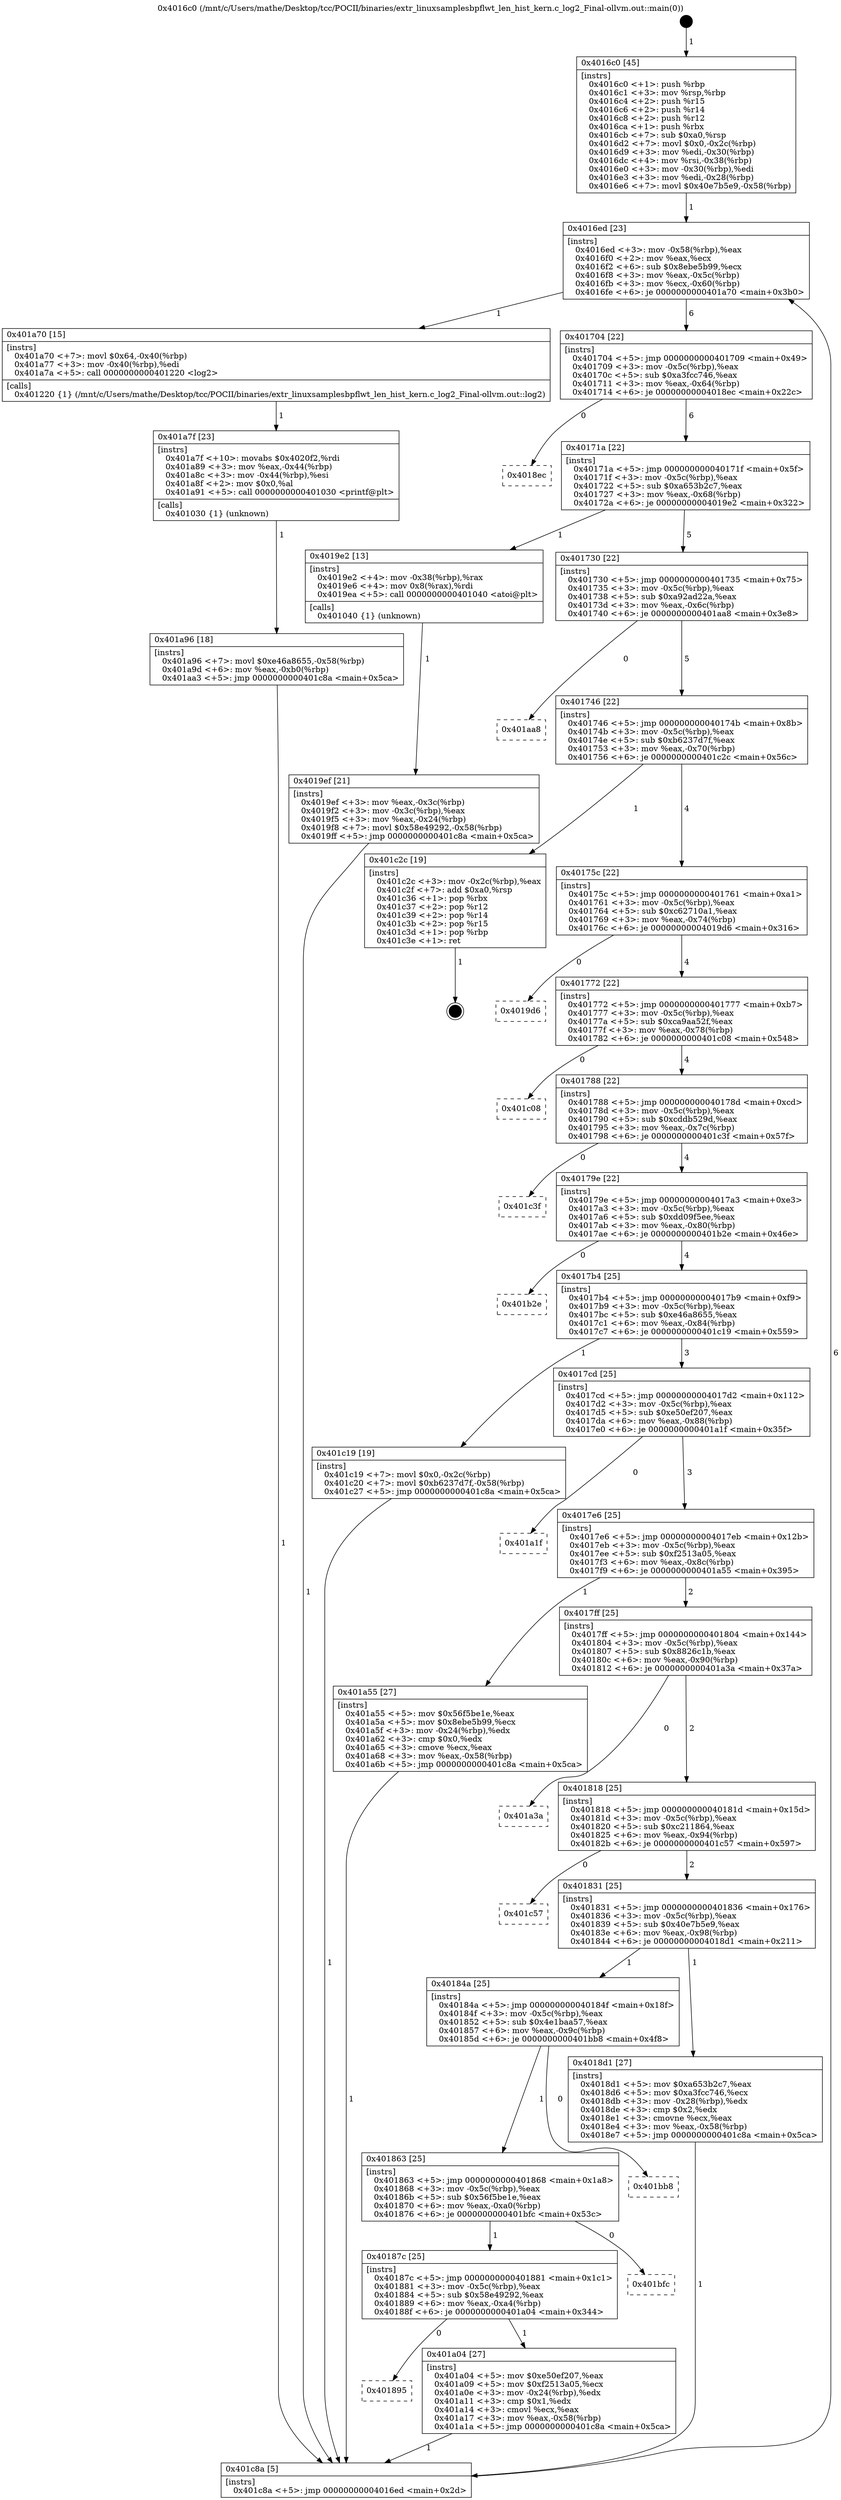 digraph "0x4016c0" {
  label = "0x4016c0 (/mnt/c/Users/mathe/Desktop/tcc/POCII/binaries/extr_linuxsamplesbpflwt_len_hist_kern.c_log2_Final-ollvm.out::main(0))"
  labelloc = "t"
  node[shape=record]

  Entry [label="",width=0.3,height=0.3,shape=circle,fillcolor=black,style=filled]
  "0x4016ed" [label="{
     0x4016ed [23]\l
     | [instrs]\l
     &nbsp;&nbsp;0x4016ed \<+3\>: mov -0x58(%rbp),%eax\l
     &nbsp;&nbsp;0x4016f0 \<+2\>: mov %eax,%ecx\l
     &nbsp;&nbsp;0x4016f2 \<+6\>: sub $0x8ebe5b99,%ecx\l
     &nbsp;&nbsp;0x4016f8 \<+3\>: mov %eax,-0x5c(%rbp)\l
     &nbsp;&nbsp;0x4016fb \<+3\>: mov %ecx,-0x60(%rbp)\l
     &nbsp;&nbsp;0x4016fe \<+6\>: je 0000000000401a70 \<main+0x3b0\>\l
  }"]
  "0x401a70" [label="{
     0x401a70 [15]\l
     | [instrs]\l
     &nbsp;&nbsp;0x401a70 \<+7\>: movl $0x64,-0x40(%rbp)\l
     &nbsp;&nbsp;0x401a77 \<+3\>: mov -0x40(%rbp),%edi\l
     &nbsp;&nbsp;0x401a7a \<+5\>: call 0000000000401220 \<log2\>\l
     | [calls]\l
     &nbsp;&nbsp;0x401220 \{1\} (/mnt/c/Users/mathe/Desktop/tcc/POCII/binaries/extr_linuxsamplesbpflwt_len_hist_kern.c_log2_Final-ollvm.out::log2)\l
  }"]
  "0x401704" [label="{
     0x401704 [22]\l
     | [instrs]\l
     &nbsp;&nbsp;0x401704 \<+5\>: jmp 0000000000401709 \<main+0x49\>\l
     &nbsp;&nbsp;0x401709 \<+3\>: mov -0x5c(%rbp),%eax\l
     &nbsp;&nbsp;0x40170c \<+5\>: sub $0xa3fcc746,%eax\l
     &nbsp;&nbsp;0x401711 \<+3\>: mov %eax,-0x64(%rbp)\l
     &nbsp;&nbsp;0x401714 \<+6\>: je 00000000004018ec \<main+0x22c\>\l
  }"]
  Exit [label="",width=0.3,height=0.3,shape=circle,fillcolor=black,style=filled,peripheries=2]
  "0x4018ec" [label="{
     0x4018ec\l
  }", style=dashed]
  "0x40171a" [label="{
     0x40171a [22]\l
     | [instrs]\l
     &nbsp;&nbsp;0x40171a \<+5\>: jmp 000000000040171f \<main+0x5f\>\l
     &nbsp;&nbsp;0x40171f \<+3\>: mov -0x5c(%rbp),%eax\l
     &nbsp;&nbsp;0x401722 \<+5\>: sub $0xa653b2c7,%eax\l
     &nbsp;&nbsp;0x401727 \<+3\>: mov %eax,-0x68(%rbp)\l
     &nbsp;&nbsp;0x40172a \<+6\>: je 00000000004019e2 \<main+0x322\>\l
  }"]
  "0x401a96" [label="{
     0x401a96 [18]\l
     | [instrs]\l
     &nbsp;&nbsp;0x401a96 \<+7\>: movl $0xe46a8655,-0x58(%rbp)\l
     &nbsp;&nbsp;0x401a9d \<+6\>: mov %eax,-0xb0(%rbp)\l
     &nbsp;&nbsp;0x401aa3 \<+5\>: jmp 0000000000401c8a \<main+0x5ca\>\l
  }"]
  "0x4019e2" [label="{
     0x4019e2 [13]\l
     | [instrs]\l
     &nbsp;&nbsp;0x4019e2 \<+4\>: mov -0x38(%rbp),%rax\l
     &nbsp;&nbsp;0x4019e6 \<+4\>: mov 0x8(%rax),%rdi\l
     &nbsp;&nbsp;0x4019ea \<+5\>: call 0000000000401040 \<atoi@plt\>\l
     | [calls]\l
     &nbsp;&nbsp;0x401040 \{1\} (unknown)\l
  }"]
  "0x401730" [label="{
     0x401730 [22]\l
     | [instrs]\l
     &nbsp;&nbsp;0x401730 \<+5\>: jmp 0000000000401735 \<main+0x75\>\l
     &nbsp;&nbsp;0x401735 \<+3\>: mov -0x5c(%rbp),%eax\l
     &nbsp;&nbsp;0x401738 \<+5\>: sub $0xa92ad22a,%eax\l
     &nbsp;&nbsp;0x40173d \<+3\>: mov %eax,-0x6c(%rbp)\l
     &nbsp;&nbsp;0x401740 \<+6\>: je 0000000000401aa8 \<main+0x3e8\>\l
  }"]
  "0x401a7f" [label="{
     0x401a7f [23]\l
     | [instrs]\l
     &nbsp;&nbsp;0x401a7f \<+10\>: movabs $0x4020f2,%rdi\l
     &nbsp;&nbsp;0x401a89 \<+3\>: mov %eax,-0x44(%rbp)\l
     &nbsp;&nbsp;0x401a8c \<+3\>: mov -0x44(%rbp),%esi\l
     &nbsp;&nbsp;0x401a8f \<+2\>: mov $0x0,%al\l
     &nbsp;&nbsp;0x401a91 \<+5\>: call 0000000000401030 \<printf@plt\>\l
     | [calls]\l
     &nbsp;&nbsp;0x401030 \{1\} (unknown)\l
  }"]
  "0x401aa8" [label="{
     0x401aa8\l
  }", style=dashed]
  "0x401746" [label="{
     0x401746 [22]\l
     | [instrs]\l
     &nbsp;&nbsp;0x401746 \<+5\>: jmp 000000000040174b \<main+0x8b\>\l
     &nbsp;&nbsp;0x40174b \<+3\>: mov -0x5c(%rbp),%eax\l
     &nbsp;&nbsp;0x40174e \<+5\>: sub $0xb6237d7f,%eax\l
     &nbsp;&nbsp;0x401753 \<+3\>: mov %eax,-0x70(%rbp)\l
     &nbsp;&nbsp;0x401756 \<+6\>: je 0000000000401c2c \<main+0x56c\>\l
  }"]
  "0x401895" [label="{
     0x401895\l
  }", style=dashed]
  "0x401c2c" [label="{
     0x401c2c [19]\l
     | [instrs]\l
     &nbsp;&nbsp;0x401c2c \<+3\>: mov -0x2c(%rbp),%eax\l
     &nbsp;&nbsp;0x401c2f \<+7\>: add $0xa0,%rsp\l
     &nbsp;&nbsp;0x401c36 \<+1\>: pop %rbx\l
     &nbsp;&nbsp;0x401c37 \<+2\>: pop %r12\l
     &nbsp;&nbsp;0x401c39 \<+2\>: pop %r14\l
     &nbsp;&nbsp;0x401c3b \<+2\>: pop %r15\l
     &nbsp;&nbsp;0x401c3d \<+1\>: pop %rbp\l
     &nbsp;&nbsp;0x401c3e \<+1\>: ret\l
  }"]
  "0x40175c" [label="{
     0x40175c [22]\l
     | [instrs]\l
     &nbsp;&nbsp;0x40175c \<+5\>: jmp 0000000000401761 \<main+0xa1\>\l
     &nbsp;&nbsp;0x401761 \<+3\>: mov -0x5c(%rbp),%eax\l
     &nbsp;&nbsp;0x401764 \<+5\>: sub $0xc62710a1,%eax\l
     &nbsp;&nbsp;0x401769 \<+3\>: mov %eax,-0x74(%rbp)\l
     &nbsp;&nbsp;0x40176c \<+6\>: je 00000000004019d6 \<main+0x316\>\l
  }"]
  "0x401a04" [label="{
     0x401a04 [27]\l
     | [instrs]\l
     &nbsp;&nbsp;0x401a04 \<+5\>: mov $0xe50ef207,%eax\l
     &nbsp;&nbsp;0x401a09 \<+5\>: mov $0xf2513a05,%ecx\l
     &nbsp;&nbsp;0x401a0e \<+3\>: mov -0x24(%rbp),%edx\l
     &nbsp;&nbsp;0x401a11 \<+3\>: cmp $0x1,%edx\l
     &nbsp;&nbsp;0x401a14 \<+3\>: cmovl %ecx,%eax\l
     &nbsp;&nbsp;0x401a17 \<+3\>: mov %eax,-0x58(%rbp)\l
     &nbsp;&nbsp;0x401a1a \<+5\>: jmp 0000000000401c8a \<main+0x5ca\>\l
  }"]
  "0x4019d6" [label="{
     0x4019d6\l
  }", style=dashed]
  "0x401772" [label="{
     0x401772 [22]\l
     | [instrs]\l
     &nbsp;&nbsp;0x401772 \<+5\>: jmp 0000000000401777 \<main+0xb7\>\l
     &nbsp;&nbsp;0x401777 \<+3\>: mov -0x5c(%rbp),%eax\l
     &nbsp;&nbsp;0x40177a \<+5\>: sub $0xca9aa52f,%eax\l
     &nbsp;&nbsp;0x40177f \<+3\>: mov %eax,-0x78(%rbp)\l
     &nbsp;&nbsp;0x401782 \<+6\>: je 0000000000401c08 \<main+0x548\>\l
  }"]
  "0x40187c" [label="{
     0x40187c [25]\l
     | [instrs]\l
     &nbsp;&nbsp;0x40187c \<+5\>: jmp 0000000000401881 \<main+0x1c1\>\l
     &nbsp;&nbsp;0x401881 \<+3\>: mov -0x5c(%rbp),%eax\l
     &nbsp;&nbsp;0x401884 \<+5\>: sub $0x58e49292,%eax\l
     &nbsp;&nbsp;0x401889 \<+6\>: mov %eax,-0xa4(%rbp)\l
     &nbsp;&nbsp;0x40188f \<+6\>: je 0000000000401a04 \<main+0x344\>\l
  }"]
  "0x401c08" [label="{
     0x401c08\l
  }", style=dashed]
  "0x401788" [label="{
     0x401788 [22]\l
     | [instrs]\l
     &nbsp;&nbsp;0x401788 \<+5\>: jmp 000000000040178d \<main+0xcd\>\l
     &nbsp;&nbsp;0x40178d \<+3\>: mov -0x5c(%rbp),%eax\l
     &nbsp;&nbsp;0x401790 \<+5\>: sub $0xcddb529d,%eax\l
     &nbsp;&nbsp;0x401795 \<+3\>: mov %eax,-0x7c(%rbp)\l
     &nbsp;&nbsp;0x401798 \<+6\>: je 0000000000401c3f \<main+0x57f\>\l
  }"]
  "0x401bfc" [label="{
     0x401bfc\l
  }", style=dashed]
  "0x401c3f" [label="{
     0x401c3f\l
  }", style=dashed]
  "0x40179e" [label="{
     0x40179e [22]\l
     | [instrs]\l
     &nbsp;&nbsp;0x40179e \<+5\>: jmp 00000000004017a3 \<main+0xe3\>\l
     &nbsp;&nbsp;0x4017a3 \<+3\>: mov -0x5c(%rbp),%eax\l
     &nbsp;&nbsp;0x4017a6 \<+5\>: sub $0xdd09f5ee,%eax\l
     &nbsp;&nbsp;0x4017ab \<+3\>: mov %eax,-0x80(%rbp)\l
     &nbsp;&nbsp;0x4017ae \<+6\>: je 0000000000401b2e \<main+0x46e\>\l
  }"]
  "0x401863" [label="{
     0x401863 [25]\l
     | [instrs]\l
     &nbsp;&nbsp;0x401863 \<+5\>: jmp 0000000000401868 \<main+0x1a8\>\l
     &nbsp;&nbsp;0x401868 \<+3\>: mov -0x5c(%rbp),%eax\l
     &nbsp;&nbsp;0x40186b \<+5\>: sub $0x56f5be1e,%eax\l
     &nbsp;&nbsp;0x401870 \<+6\>: mov %eax,-0xa0(%rbp)\l
     &nbsp;&nbsp;0x401876 \<+6\>: je 0000000000401bfc \<main+0x53c\>\l
  }"]
  "0x401b2e" [label="{
     0x401b2e\l
  }", style=dashed]
  "0x4017b4" [label="{
     0x4017b4 [25]\l
     | [instrs]\l
     &nbsp;&nbsp;0x4017b4 \<+5\>: jmp 00000000004017b9 \<main+0xf9\>\l
     &nbsp;&nbsp;0x4017b9 \<+3\>: mov -0x5c(%rbp),%eax\l
     &nbsp;&nbsp;0x4017bc \<+5\>: sub $0xe46a8655,%eax\l
     &nbsp;&nbsp;0x4017c1 \<+6\>: mov %eax,-0x84(%rbp)\l
     &nbsp;&nbsp;0x4017c7 \<+6\>: je 0000000000401c19 \<main+0x559\>\l
  }"]
  "0x401bb8" [label="{
     0x401bb8\l
  }", style=dashed]
  "0x401c19" [label="{
     0x401c19 [19]\l
     | [instrs]\l
     &nbsp;&nbsp;0x401c19 \<+7\>: movl $0x0,-0x2c(%rbp)\l
     &nbsp;&nbsp;0x401c20 \<+7\>: movl $0xb6237d7f,-0x58(%rbp)\l
     &nbsp;&nbsp;0x401c27 \<+5\>: jmp 0000000000401c8a \<main+0x5ca\>\l
  }"]
  "0x4017cd" [label="{
     0x4017cd [25]\l
     | [instrs]\l
     &nbsp;&nbsp;0x4017cd \<+5\>: jmp 00000000004017d2 \<main+0x112\>\l
     &nbsp;&nbsp;0x4017d2 \<+3\>: mov -0x5c(%rbp),%eax\l
     &nbsp;&nbsp;0x4017d5 \<+5\>: sub $0xe50ef207,%eax\l
     &nbsp;&nbsp;0x4017da \<+6\>: mov %eax,-0x88(%rbp)\l
     &nbsp;&nbsp;0x4017e0 \<+6\>: je 0000000000401a1f \<main+0x35f\>\l
  }"]
  "0x4019ef" [label="{
     0x4019ef [21]\l
     | [instrs]\l
     &nbsp;&nbsp;0x4019ef \<+3\>: mov %eax,-0x3c(%rbp)\l
     &nbsp;&nbsp;0x4019f2 \<+3\>: mov -0x3c(%rbp),%eax\l
     &nbsp;&nbsp;0x4019f5 \<+3\>: mov %eax,-0x24(%rbp)\l
     &nbsp;&nbsp;0x4019f8 \<+7\>: movl $0x58e49292,-0x58(%rbp)\l
     &nbsp;&nbsp;0x4019ff \<+5\>: jmp 0000000000401c8a \<main+0x5ca\>\l
  }"]
  "0x401a1f" [label="{
     0x401a1f\l
  }", style=dashed]
  "0x4017e6" [label="{
     0x4017e6 [25]\l
     | [instrs]\l
     &nbsp;&nbsp;0x4017e6 \<+5\>: jmp 00000000004017eb \<main+0x12b\>\l
     &nbsp;&nbsp;0x4017eb \<+3\>: mov -0x5c(%rbp),%eax\l
     &nbsp;&nbsp;0x4017ee \<+5\>: sub $0xf2513a05,%eax\l
     &nbsp;&nbsp;0x4017f3 \<+6\>: mov %eax,-0x8c(%rbp)\l
     &nbsp;&nbsp;0x4017f9 \<+6\>: je 0000000000401a55 \<main+0x395\>\l
  }"]
  "0x4016c0" [label="{
     0x4016c0 [45]\l
     | [instrs]\l
     &nbsp;&nbsp;0x4016c0 \<+1\>: push %rbp\l
     &nbsp;&nbsp;0x4016c1 \<+3\>: mov %rsp,%rbp\l
     &nbsp;&nbsp;0x4016c4 \<+2\>: push %r15\l
     &nbsp;&nbsp;0x4016c6 \<+2\>: push %r14\l
     &nbsp;&nbsp;0x4016c8 \<+2\>: push %r12\l
     &nbsp;&nbsp;0x4016ca \<+1\>: push %rbx\l
     &nbsp;&nbsp;0x4016cb \<+7\>: sub $0xa0,%rsp\l
     &nbsp;&nbsp;0x4016d2 \<+7\>: movl $0x0,-0x2c(%rbp)\l
     &nbsp;&nbsp;0x4016d9 \<+3\>: mov %edi,-0x30(%rbp)\l
     &nbsp;&nbsp;0x4016dc \<+4\>: mov %rsi,-0x38(%rbp)\l
     &nbsp;&nbsp;0x4016e0 \<+3\>: mov -0x30(%rbp),%edi\l
     &nbsp;&nbsp;0x4016e3 \<+3\>: mov %edi,-0x28(%rbp)\l
     &nbsp;&nbsp;0x4016e6 \<+7\>: movl $0x40e7b5e9,-0x58(%rbp)\l
  }"]
  "0x401a55" [label="{
     0x401a55 [27]\l
     | [instrs]\l
     &nbsp;&nbsp;0x401a55 \<+5\>: mov $0x56f5be1e,%eax\l
     &nbsp;&nbsp;0x401a5a \<+5\>: mov $0x8ebe5b99,%ecx\l
     &nbsp;&nbsp;0x401a5f \<+3\>: mov -0x24(%rbp),%edx\l
     &nbsp;&nbsp;0x401a62 \<+3\>: cmp $0x0,%edx\l
     &nbsp;&nbsp;0x401a65 \<+3\>: cmove %ecx,%eax\l
     &nbsp;&nbsp;0x401a68 \<+3\>: mov %eax,-0x58(%rbp)\l
     &nbsp;&nbsp;0x401a6b \<+5\>: jmp 0000000000401c8a \<main+0x5ca\>\l
  }"]
  "0x4017ff" [label="{
     0x4017ff [25]\l
     | [instrs]\l
     &nbsp;&nbsp;0x4017ff \<+5\>: jmp 0000000000401804 \<main+0x144\>\l
     &nbsp;&nbsp;0x401804 \<+3\>: mov -0x5c(%rbp),%eax\l
     &nbsp;&nbsp;0x401807 \<+5\>: sub $0x8826c1b,%eax\l
     &nbsp;&nbsp;0x40180c \<+6\>: mov %eax,-0x90(%rbp)\l
     &nbsp;&nbsp;0x401812 \<+6\>: je 0000000000401a3a \<main+0x37a\>\l
  }"]
  "0x401c8a" [label="{
     0x401c8a [5]\l
     | [instrs]\l
     &nbsp;&nbsp;0x401c8a \<+5\>: jmp 00000000004016ed \<main+0x2d\>\l
  }"]
  "0x401a3a" [label="{
     0x401a3a\l
  }", style=dashed]
  "0x401818" [label="{
     0x401818 [25]\l
     | [instrs]\l
     &nbsp;&nbsp;0x401818 \<+5\>: jmp 000000000040181d \<main+0x15d\>\l
     &nbsp;&nbsp;0x40181d \<+3\>: mov -0x5c(%rbp),%eax\l
     &nbsp;&nbsp;0x401820 \<+5\>: sub $0xc211864,%eax\l
     &nbsp;&nbsp;0x401825 \<+6\>: mov %eax,-0x94(%rbp)\l
     &nbsp;&nbsp;0x40182b \<+6\>: je 0000000000401c57 \<main+0x597\>\l
  }"]
  "0x40184a" [label="{
     0x40184a [25]\l
     | [instrs]\l
     &nbsp;&nbsp;0x40184a \<+5\>: jmp 000000000040184f \<main+0x18f\>\l
     &nbsp;&nbsp;0x40184f \<+3\>: mov -0x5c(%rbp),%eax\l
     &nbsp;&nbsp;0x401852 \<+5\>: sub $0x4e1baa57,%eax\l
     &nbsp;&nbsp;0x401857 \<+6\>: mov %eax,-0x9c(%rbp)\l
     &nbsp;&nbsp;0x40185d \<+6\>: je 0000000000401bb8 \<main+0x4f8\>\l
  }"]
  "0x401c57" [label="{
     0x401c57\l
  }", style=dashed]
  "0x401831" [label="{
     0x401831 [25]\l
     | [instrs]\l
     &nbsp;&nbsp;0x401831 \<+5\>: jmp 0000000000401836 \<main+0x176\>\l
     &nbsp;&nbsp;0x401836 \<+3\>: mov -0x5c(%rbp),%eax\l
     &nbsp;&nbsp;0x401839 \<+5\>: sub $0x40e7b5e9,%eax\l
     &nbsp;&nbsp;0x40183e \<+6\>: mov %eax,-0x98(%rbp)\l
     &nbsp;&nbsp;0x401844 \<+6\>: je 00000000004018d1 \<main+0x211\>\l
  }"]
  "0x4018d1" [label="{
     0x4018d1 [27]\l
     | [instrs]\l
     &nbsp;&nbsp;0x4018d1 \<+5\>: mov $0xa653b2c7,%eax\l
     &nbsp;&nbsp;0x4018d6 \<+5\>: mov $0xa3fcc746,%ecx\l
     &nbsp;&nbsp;0x4018db \<+3\>: mov -0x28(%rbp),%edx\l
     &nbsp;&nbsp;0x4018de \<+3\>: cmp $0x2,%edx\l
     &nbsp;&nbsp;0x4018e1 \<+3\>: cmovne %ecx,%eax\l
     &nbsp;&nbsp;0x4018e4 \<+3\>: mov %eax,-0x58(%rbp)\l
     &nbsp;&nbsp;0x4018e7 \<+5\>: jmp 0000000000401c8a \<main+0x5ca\>\l
  }"]
  Entry -> "0x4016c0" [label=" 1"]
  "0x4016ed" -> "0x401a70" [label=" 1"]
  "0x4016ed" -> "0x401704" [label=" 6"]
  "0x401c2c" -> Exit [label=" 1"]
  "0x401704" -> "0x4018ec" [label=" 0"]
  "0x401704" -> "0x40171a" [label=" 6"]
  "0x401c19" -> "0x401c8a" [label=" 1"]
  "0x40171a" -> "0x4019e2" [label=" 1"]
  "0x40171a" -> "0x401730" [label=" 5"]
  "0x401a96" -> "0x401c8a" [label=" 1"]
  "0x401730" -> "0x401aa8" [label=" 0"]
  "0x401730" -> "0x401746" [label=" 5"]
  "0x401a7f" -> "0x401a96" [label=" 1"]
  "0x401746" -> "0x401c2c" [label=" 1"]
  "0x401746" -> "0x40175c" [label=" 4"]
  "0x401a70" -> "0x401a7f" [label=" 1"]
  "0x40175c" -> "0x4019d6" [label=" 0"]
  "0x40175c" -> "0x401772" [label=" 4"]
  "0x401a55" -> "0x401c8a" [label=" 1"]
  "0x401772" -> "0x401c08" [label=" 0"]
  "0x401772" -> "0x401788" [label=" 4"]
  "0x40187c" -> "0x401895" [label=" 0"]
  "0x401788" -> "0x401c3f" [label=" 0"]
  "0x401788" -> "0x40179e" [label=" 4"]
  "0x40187c" -> "0x401a04" [label=" 1"]
  "0x40179e" -> "0x401b2e" [label=" 0"]
  "0x40179e" -> "0x4017b4" [label=" 4"]
  "0x401863" -> "0x40187c" [label=" 1"]
  "0x4017b4" -> "0x401c19" [label=" 1"]
  "0x4017b4" -> "0x4017cd" [label=" 3"]
  "0x401863" -> "0x401bfc" [label=" 0"]
  "0x4017cd" -> "0x401a1f" [label=" 0"]
  "0x4017cd" -> "0x4017e6" [label=" 3"]
  "0x40184a" -> "0x401863" [label=" 1"]
  "0x4017e6" -> "0x401a55" [label=" 1"]
  "0x4017e6" -> "0x4017ff" [label=" 2"]
  "0x40184a" -> "0x401bb8" [label=" 0"]
  "0x4017ff" -> "0x401a3a" [label=" 0"]
  "0x4017ff" -> "0x401818" [label=" 2"]
  "0x401a04" -> "0x401c8a" [label=" 1"]
  "0x401818" -> "0x401c57" [label=" 0"]
  "0x401818" -> "0x401831" [label=" 2"]
  "0x4019ef" -> "0x401c8a" [label=" 1"]
  "0x401831" -> "0x4018d1" [label=" 1"]
  "0x401831" -> "0x40184a" [label=" 1"]
  "0x4018d1" -> "0x401c8a" [label=" 1"]
  "0x4016c0" -> "0x4016ed" [label=" 1"]
  "0x401c8a" -> "0x4016ed" [label=" 6"]
  "0x4019e2" -> "0x4019ef" [label=" 1"]
}
